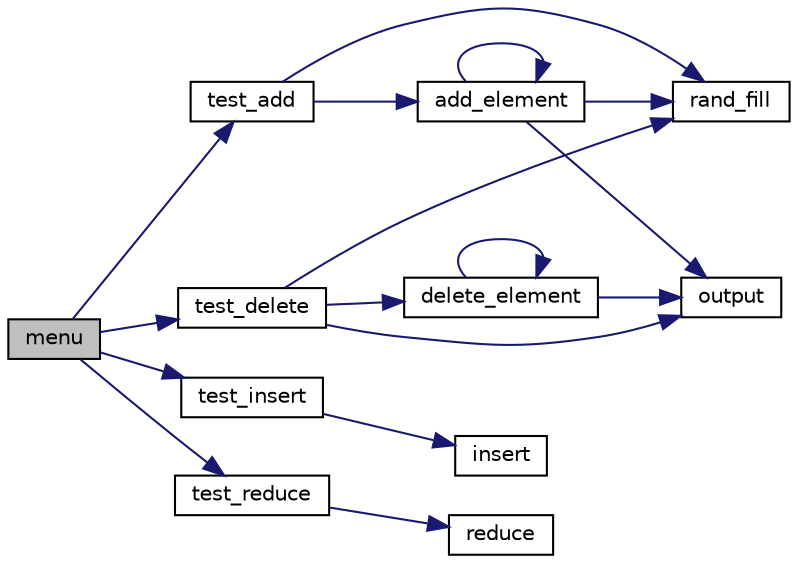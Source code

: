 digraph "menu"
{
 // LATEX_PDF_SIZE
  edge [fontname="Helvetica",fontsize="10",labelfontname="Helvetica",labelfontsize="10"];
  node [fontname="Helvetica",fontsize="10",shape=record];
  rankdir="LR";
  Node1 [label="menu",height=0.2,width=0.4,color="black", fillcolor="grey75", style="filled", fontcolor="black",tooltip=" "];
  Node1 -> Node2 [color="midnightblue",fontsize="10",style="solid",fontname="Helvetica"];
  Node2 [label="test_add",height=0.2,width=0.4,color="black", fillcolor="white", style="filled",URL="$test_8c.html#a6d86cca3aa376268e7394cf251519bef",tooltip=" "];
  Node2 -> Node3 [color="midnightblue",fontsize="10",style="solid",fontname="Helvetica"];
  Node3 [label="add_element",height=0.2,width=0.4,color="black", fillcolor="white", style="filled",URL="$lib_8c.html#a3c5e46f9d089c09847ed4b4e4b43b2ff",tooltip="@function add_element"];
  Node3 -> Node3 [color="midnightblue",fontsize="10",style="solid",fontname="Helvetica"];
  Node3 -> Node4 [color="midnightblue",fontsize="10",style="solid",fontname="Helvetica"];
  Node4 [label="output",height=0.2,width=0.4,color="black", fillcolor="white", style="filled",URL="$lib_8c.html#af1530fafef1b36d4b95803e084f6b1d7",tooltip="@function output"];
  Node3 -> Node5 [color="midnightblue",fontsize="10",style="solid",fontname="Helvetica"];
  Node5 [label="rand_fill",height=0.2,width=0.4,color="black", fillcolor="white", style="filled",URL="$lib_8c.html#a5d7d5ad12b2941e3859e9b688a18be79",tooltip="@function rand_fill"];
  Node2 -> Node5 [color="midnightblue",fontsize="10",style="solid",fontname="Helvetica"];
  Node1 -> Node6 [color="midnightblue",fontsize="10",style="solid",fontname="Helvetica"];
  Node6 [label="test_delete",height=0.2,width=0.4,color="black", fillcolor="white", style="filled",URL="$test_8c.html#a54666409443a40b2af1d6e2f3614b248",tooltip=" "];
  Node6 -> Node7 [color="midnightblue",fontsize="10",style="solid",fontname="Helvetica"];
  Node7 [label="delete_element",height=0.2,width=0.4,color="black", fillcolor="white", style="filled",URL="$lib_8c.html#aa75a958b6ce3e10f3f3e093bd71ebae3",tooltip="@function delete_element"];
  Node7 -> Node7 [color="midnightblue",fontsize="10",style="solid",fontname="Helvetica"];
  Node7 -> Node4 [color="midnightblue",fontsize="10",style="solid",fontname="Helvetica"];
  Node6 -> Node4 [color="midnightblue",fontsize="10",style="solid",fontname="Helvetica"];
  Node6 -> Node5 [color="midnightblue",fontsize="10",style="solid",fontname="Helvetica"];
  Node1 -> Node8 [color="midnightblue",fontsize="10",style="solid",fontname="Helvetica"];
  Node8 [label="test_insert",height=0.2,width=0.4,color="black", fillcolor="white", style="filled",URL="$test_8c.html#a7302ec264fcad0463d93251ee9ecaf7c",tooltip=" "];
  Node8 -> Node9 [color="midnightblue",fontsize="10",style="solid",fontname="Helvetica"];
  Node9 [label="insert",height=0.2,width=0.4,color="black", fillcolor="white", style="filled",URL="$lib_8c.html#acc598cb8483b7227365ca6bff060ac39",tooltip="@function insert"];
  Node1 -> Node10 [color="midnightblue",fontsize="10",style="solid",fontname="Helvetica"];
  Node10 [label="test_reduce",height=0.2,width=0.4,color="black", fillcolor="white", style="filled",URL="$test_8c.html#a74556e22d98228daa8001f1976a7782d",tooltip=" "];
  Node10 -> Node11 [color="midnightblue",fontsize="10",style="solid",fontname="Helvetica"];
  Node11 [label="reduce",height=0.2,width=0.4,color="black", fillcolor="white", style="filled",URL="$lib_8c.html#a96278bd19f8189fe90d7bd87480d9f4b",tooltip="@function reduce"];
}
